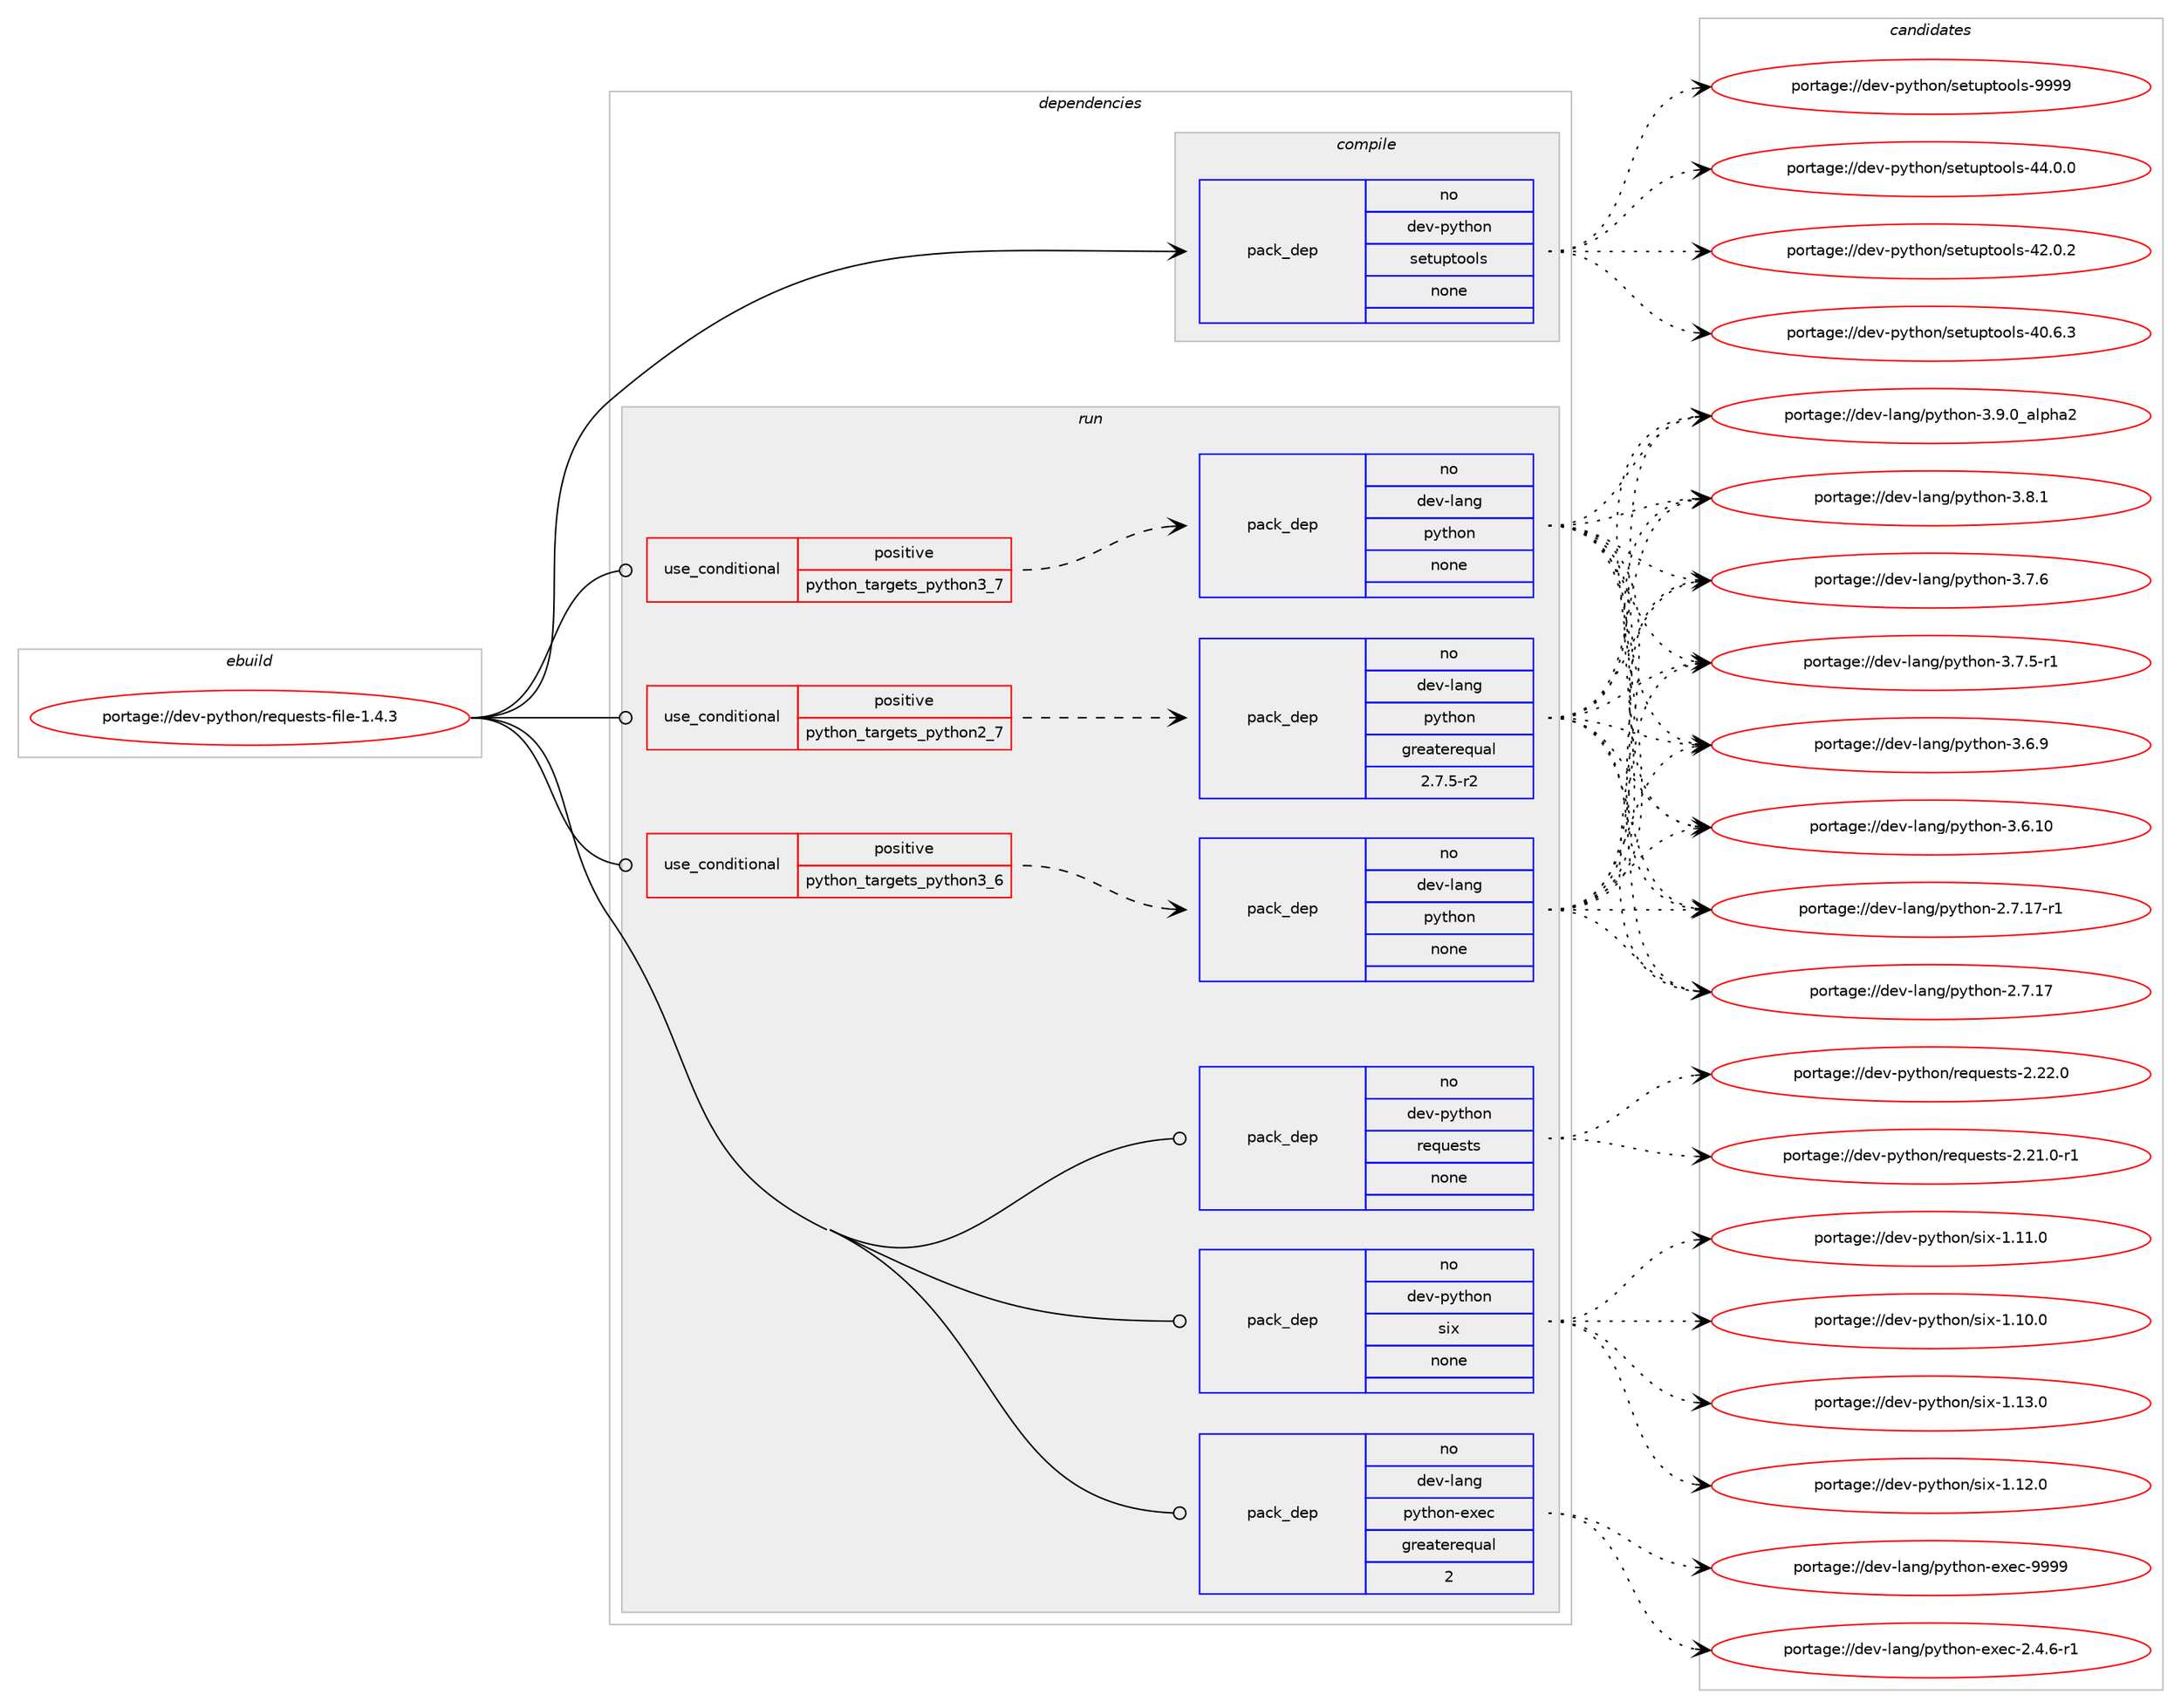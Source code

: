 digraph prolog {

# *************
# Graph options
# *************

newrank=true;
concentrate=true;
compound=true;
graph [rankdir=LR,fontname=Helvetica,fontsize=10,ranksep=1.5];#, ranksep=2.5, nodesep=0.2];
edge  [arrowhead=vee];
node  [fontname=Helvetica,fontsize=10];

# **********
# The ebuild
# **********

subgraph cluster_leftcol {
color=gray;
label=<<i>ebuild</i>>;
id [label="portage://dev-python/requests-file-1.4.3", color=red, width=4, href="../dev-python/requests-file-1.4.3.svg"];
}

# ****************
# The dependencies
# ****************

subgraph cluster_midcol {
color=gray;
label=<<i>dependencies</i>>;
subgraph cluster_compile {
fillcolor="#eeeeee";
style=filled;
label=<<i>compile</i>>;
subgraph pack316584 {
dependency428237 [label=<<TABLE BORDER="0" CELLBORDER="1" CELLSPACING="0" CELLPADDING="4" WIDTH="220"><TR><TD ROWSPAN="6" CELLPADDING="30">pack_dep</TD></TR><TR><TD WIDTH="110">no</TD></TR><TR><TD>dev-python</TD></TR><TR><TD>setuptools</TD></TR><TR><TD>none</TD></TR><TR><TD></TD></TR></TABLE>>, shape=none, color=blue];
}
id:e -> dependency428237:w [weight=20,style="solid",arrowhead="vee"];
}
subgraph cluster_compileandrun {
fillcolor="#eeeeee";
style=filled;
label=<<i>compile and run</i>>;
}
subgraph cluster_run {
fillcolor="#eeeeee";
style=filled;
label=<<i>run</i>>;
subgraph cond106753 {
dependency428238 [label=<<TABLE BORDER="0" CELLBORDER="1" CELLSPACING="0" CELLPADDING="4"><TR><TD ROWSPAN="3" CELLPADDING="10">use_conditional</TD></TR><TR><TD>positive</TD></TR><TR><TD>python_targets_python2_7</TD></TR></TABLE>>, shape=none, color=red];
subgraph pack316585 {
dependency428239 [label=<<TABLE BORDER="0" CELLBORDER="1" CELLSPACING="0" CELLPADDING="4" WIDTH="220"><TR><TD ROWSPAN="6" CELLPADDING="30">pack_dep</TD></TR><TR><TD WIDTH="110">no</TD></TR><TR><TD>dev-lang</TD></TR><TR><TD>python</TD></TR><TR><TD>greaterequal</TD></TR><TR><TD>2.7.5-r2</TD></TR></TABLE>>, shape=none, color=blue];
}
dependency428238:e -> dependency428239:w [weight=20,style="dashed",arrowhead="vee"];
}
id:e -> dependency428238:w [weight=20,style="solid",arrowhead="odot"];
subgraph cond106754 {
dependency428240 [label=<<TABLE BORDER="0" CELLBORDER="1" CELLSPACING="0" CELLPADDING="4"><TR><TD ROWSPAN="3" CELLPADDING="10">use_conditional</TD></TR><TR><TD>positive</TD></TR><TR><TD>python_targets_python3_6</TD></TR></TABLE>>, shape=none, color=red];
subgraph pack316586 {
dependency428241 [label=<<TABLE BORDER="0" CELLBORDER="1" CELLSPACING="0" CELLPADDING="4" WIDTH="220"><TR><TD ROWSPAN="6" CELLPADDING="30">pack_dep</TD></TR><TR><TD WIDTH="110">no</TD></TR><TR><TD>dev-lang</TD></TR><TR><TD>python</TD></TR><TR><TD>none</TD></TR><TR><TD></TD></TR></TABLE>>, shape=none, color=blue];
}
dependency428240:e -> dependency428241:w [weight=20,style="dashed",arrowhead="vee"];
}
id:e -> dependency428240:w [weight=20,style="solid",arrowhead="odot"];
subgraph cond106755 {
dependency428242 [label=<<TABLE BORDER="0" CELLBORDER="1" CELLSPACING="0" CELLPADDING="4"><TR><TD ROWSPAN="3" CELLPADDING="10">use_conditional</TD></TR><TR><TD>positive</TD></TR><TR><TD>python_targets_python3_7</TD></TR></TABLE>>, shape=none, color=red];
subgraph pack316587 {
dependency428243 [label=<<TABLE BORDER="0" CELLBORDER="1" CELLSPACING="0" CELLPADDING="4" WIDTH="220"><TR><TD ROWSPAN="6" CELLPADDING="30">pack_dep</TD></TR><TR><TD WIDTH="110">no</TD></TR><TR><TD>dev-lang</TD></TR><TR><TD>python</TD></TR><TR><TD>none</TD></TR><TR><TD></TD></TR></TABLE>>, shape=none, color=blue];
}
dependency428242:e -> dependency428243:w [weight=20,style="dashed",arrowhead="vee"];
}
id:e -> dependency428242:w [weight=20,style="solid",arrowhead="odot"];
subgraph pack316588 {
dependency428244 [label=<<TABLE BORDER="0" CELLBORDER="1" CELLSPACING="0" CELLPADDING="4" WIDTH="220"><TR><TD ROWSPAN="6" CELLPADDING="30">pack_dep</TD></TR><TR><TD WIDTH="110">no</TD></TR><TR><TD>dev-lang</TD></TR><TR><TD>python-exec</TD></TR><TR><TD>greaterequal</TD></TR><TR><TD>2</TD></TR></TABLE>>, shape=none, color=blue];
}
id:e -> dependency428244:w [weight=20,style="solid",arrowhead="odot"];
subgraph pack316589 {
dependency428245 [label=<<TABLE BORDER="0" CELLBORDER="1" CELLSPACING="0" CELLPADDING="4" WIDTH="220"><TR><TD ROWSPAN="6" CELLPADDING="30">pack_dep</TD></TR><TR><TD WIDTH="110">no</TD></TR><TR><TD>dev-python</TD></TR><TR><TD>requests</TD></TR><TR><TD>none</TD></TR><TR><TD></TD></TR></TABLE>>, shape=none, color=blue];
}
id:e -> dependency428245:w [weight=20,style="solid",arrowhead="odot"];
subgraph pack316590 {
dependency428246 [label=<<TABLE BORDER="0" CELLBORDER="1" CELLSPACING="0" CELLPADDING="4" WIDTH="220"><TR><TD ROWSPAN="6" CELLPADDING="30">pack_dep</TD></TR><TR><TD WIDTH="110">no</TD></TR><TR><TD>dev-python</TD></TR><TR><TD>six</TD></TR><TR><TD>none</TD></TR><TR><TD></TD></TR></TABLE>>, shape=none, color=blue];
}
id:e -> dependency428246:w [weight=20,style="solid",arrowhead="odot"];
}
}

# **************
# The candidates
# **************

subgraph cluster_choices {
rank=same;
color=gray;
label=<<i>candidates</i>>;

subgraph choice316584 {
color=black;
nodesep=1;
choice10010111845112121116104111110471151011161171121161111111081154557575757 [label="portage://dev-python/setuptools-9999", color=red, width=4,href="../dev-python/setuptools-9999.svg"];
choice100101118451121211161041111104711510111611711211611111110811545525246484648 [label="portage://dev-python/setuptools-44.0.0", color=red, width=4,href="../dev-python/setuptools-44.0.0.svg"];
choice100101118451121211161041111104711510111611711211611111110811545525046484650 [label="portage://dev-python/setuptools-42.0.2", color=red, width=4,href="../dev-python/setuptools-42.0.2.svg"];
choice100101118451121211161041111104711510111611711211611111110811545524846544651 [label="portage://dev-python/setuptools-40.6.3", color=red, width=4,href="../dev-python/setuptools-40.6.3.svg"];
dependency428237:e -> choice10010111845112121116104111110471151011161171121161111111081154557575757:w [style=dotted,weight="100"];
dependency428237:e -> choice100101118451121211161041111104711510111611711211611111110811545525246484648:w [style=dotted,weight="100"];
dependency428237:e -> choice100101118451121211161041111104711510111611711211611111110811545525046484650:w [style=dotted,weight="100"];
dependency428237:e -> choice100101118451121211161041111104711510111611711211611111110811545524846544651:w [style=dotted,weight="100"];
}
subgraph choice316585 {
color=black;
nodesep=1;
choice10010111845108971101034711212111610411111045514657464895971081121049750 [label="portage://dev-lang/python-3.9.0_alpha2", color=red, width=4,href="../dev-lang/python-3.9.0_alpha2.svg"];
choice100101118451089711010347112121116104111110455146564649 [label="portage://dev-lang/python-3.8.1", color=red, width=4,href="../dev-lang/python-3.8.1.svg"];
choice100101118451089711010347112121116104111110455146554654 [label="portage://dev-lang/python-3.7.6", color=red, width=4,href="../dev-lang/python-3.7.6.svg"];
choice1001011184510897110103471121211161041111104551465546534511449 [label="portage://dev-lang/python-3.7.5-r1", color=red, width=4,href="../dev-lang/python-3.7.5-r1.svg"];
choice100101118451089711010347112121116104111110455146544657 [label="portage://dev-lang/python-3.6.9", color=red, width=4,href="../dev-lang/python-3.6.9.svg"];
choice10010111845108971101034711212111610411111045514654464948 [label="portage://dev-lang/python-3.6.10", color=red, width=4,href="../dev-lang/python-3.6.10.svg"];
choice100101118451089711010347112121116104111110455046554649554511449 [label="portage://dev-lang/python-2.7.17-r1", color=red, width=4,href="../dev-lang/python-2.7.17-r1.svg"];
choice10010111845108971101034711212111610411111045504655464955 [label="portage://dev-lang/python-2.7.17", color=red, width=4,href="../dev-lang/python-2.7.17.svg"];
dependency428239:e -> choice10010111845108971101034711212111610411111045514657464895971081121049750:w [style=dotted,weight="100"];
dependency428239:e -> choice100101118451089711010347112121116104111110455146564649:w [style=dotted,weight="100"];
dependency428239:e -> choice100101118451089711010347112121116104111110455146554654:w [style=dotted,weight="100"];
dependency428239:e -> choice1001011184510897110103471121211161041111104551465546534511449:w [style=dotted,weight="100"];
dependency428239:e -> choice100101118451089711010347112121116104111110455146544657:w [style=dotted,weight="100"];
dependency428239:e -> choice10010111845108971101034711212111610411111045514654464948:w [style=dotted,weight="100"];
dependency428239:e -> choice100101118451089711010347112121116104111110455046554649554511449:w [style=dotted,weight="100"];
dependency428239:e -> choice10010111845108971101034711212111610411111045504655464955:w [style=dotted,weight="100"];
}
subgraph choice316586 {
color=black;
nodesep=1;
choice10010111845108971101034711212111610411111045514657464895971081121049750 [label="portage://dev-lang/python-3.9.0_alpha2", color=red, width=4,href="../dev-lang/python-3.9.0_alpha2.svg"];
choice100101118451089711010347112121116104111110455146564649 [label="portage://dev-lang/python-3.8.1", color=red, width=4,href="../dev-lang/python-3.8.1.svg"];
choice100101118451089711010347112121116104111110455146554654 [label="portage://dev-lang/python-3.7.6", color=red, width=4,href="../dev-lang/python-3.7.6.svg"];
choice1001011184510897110103471121211161041111104551465546534511449 [label="portage://dev-lang/python-3.7.5-r1", color=red, width=4,href="../dev-lang/python-3.7.5-r1.svg"];
choice100101118451089711010347112121116104111110455146544657 [label="portage://dev-lang/python-3.6.9", color=red, width=4,href="../dev-lang/python-3.6.9.svg"];
choice10010111845108971101034711212111610411111045514654464948 [label="portage://dev-lang/python-3.6.10", color=red, width=4,href="../dev-lang/python-3.6.10.svg"];
choice100101118451089711010347112121116104111110455046554649554511449 [label="portage://dev-lang/python-2.7.17-r1", color=red, width=4,href="../dev-lang/python-2.7.17-r1.svg"];
choice10010111845108971101034711212111610411111045504655464955 [label="portage://dev-lang/python-2.7.17", color=red, width=4,href="../dev-lang/python-2.7.17.svg"];
dependency428241:e -> choice10010111845108971101034711212111610411111045514657464895971081121049750:w [style=dotted,weight="100"];
dependency428241:e -> choice100101118451089711010347112121116104111110455146564649:w [style=dotted,weight="100"];
dependency428241:e -> choice100101118451089711010347112121116104111110455146554654:w [style=dotted,weight="100"];
dependency428241:e -> choice1001011184510897110103471121211161041111104551465546534511449:w [style=dotted,weight="100"];
dependency428241:e -> choice100101118451089711010347112121116104111110455146544657:w [style=dotted,weight="100"];
dependency428241:e -> choice10010111845108971101034711212111610411111045514654464948:w [style=dotted,weight="100"];
dependency428241:e -> choice100101118451089711010347112121116104111110455046554649554511449:w [style=dotted,weight="100"];
dependency428241:e -> choice10010111845108971101034711212111610411111045504655464955:w [style=dotted,weight="100"];
}
subgraph choice316587 {
color=black;
nodesep=1;
choice10010111845108971101034711212111610411111045514657464895971081121049750 [label="portage://dev-lang/python-3.9.0_alpha2", color=red, width=4,href="../dev-lang/python-3.9.0_alpha2.svg"];
choice100101118451089711010347112121116104111110455146564649 [label="portage://dev-lang/python-3.8.1", color=red, width=4,href="../dev-lang/python-3.8.1.svg"];
choice100101118451089711010347112121116104111110455146554654 [label="portage://dev-lang/python-3.7.6", color=red, width=4,href="../dev-lang/python-3.7.6.svg"];
choice1001011184510897110103471121211161041111104551465546534511449 [label="portage://dev-lang/python-3.7.5-r1", color=red, width=4,href="../dev-lang/python-3.7.5-r1.svg"];
choice100101118451089711010347112121116104111110455146544657 [label="portage://dev-lang/python-3.6.9", color=red, width=4,href="../dev-lang/python-3.6.9.svg"];
choice10010111845108971101034711212111610411111045514654464948 [label="portage://dev-lang/python-3.6.10", color=red, width=4,href="../dev-lang/python-3.6.10.svg"];
choice100101118451089711010347112121116104111110455046554649554511449 [label="portage://dev-lang/python-2.7.17-r1", color=red, width=4,href="../dev-lang/python-2.7.17-r1.svg"];
choice10010111845108971101034711212111610411111045504655464955 [label="portage://dev-lang/python-2.7.17", color=red, width=4,href="../dev-lang/python-2.7.17.svg"];
dependency428243:e -> choice10010111845108971101034711212111610411111045514657464895971081121049750:w [style=dotted,weight="100"];
dependency428243:e -> choice100101118451089711010347112121116104111110455146564649:w [style=dotted,weight="100"];
dependency428243:e -> choice100101118451089711010347112121116104111110455146554654:w [style=dotted,weight="100"];
dependency428243:e -> choice1001011184510897110103471121211161041111104551465546534511449:w [style=dotted,weight="100"];
dependency428243:e -> choice100101118451089711010347112121116104111110455146544657:w [style=dotted,weight="100"];
dependency428243:e -> choice10010111845108971101034711212111610411111045514654464948:w [style=dotted,weight="100"];
dependency428243:e -> choice100101118451089711010347112121116104111110455046554649554511449:w [style=dotted,weight="100"];
dependency428243:e -> choice10010111845108971101034711212111610411111045504655464955:w [style=dotted,weight="100"];
}
subgraph choice316588 {
color=black;
nodesep=1;
choice10010111845108971101034711212111610411111045101120101994557575757 [label="portage://dev-lang/python-exec-9999", color=red, width=4,href="../dev-lang/python-exec-9999.svg"];
choice10010111845108971101034711212111610411111045101120101994550465246544511449 [label="portage://dev-lang/python-exec-2.4.6-r1", color=red, width=4,href="../dev-lang/python-exec-2.4.6-r1.svg"];
dependency428244:e -> choice10010111845108971101034711212111610411111045101120101994557575757:w [style=dotted,weight="100"];
dependency428244:e -> choice10010111845108971101034711212111610411111045101120101994550465246544511449:w [style=dotted,weight="100"];
}
subgraph choice316589 {
color=black;
nodesep=1;
choice100101118451121211161041111104711410111311710111511611545504650504648 [label="portage://dev-python/requests-2.22.0", color=red, width=4,href="../dev-python/requests-2.22.0.svg"];
choice1001011184511212111610411111047114101113117101115116115455046504946484511449 [label="portage://dev-python/requests-2.21.0-r1", color=red, width=4,href="../dev-python/requests-2.21.0-r1.svg"];
dependency428245:e -> choice100101118451121211161041111104711410111311710111511611545504650504648:w [style=dotted,weight="100"];
dependency428245:e -> choice1001011184511212111610411111047114101113117101115116115455046504946484511449:w [style=dotted,weight="100"];
}
subgraph choice316590 {
color=black;
nodesep=1;
choice100101118451121211161041111104711510512045494649514648 [label="portage://dev-python/six-1.13.0", color=red, width=4,href="../dev-python/six-1.13.0.svg"];
choice100101118451121211161041111104711510512045494649504648 [label="portage://dev-python/six-1.12.0", color=red, width=4,href="../dev-python/six-1.12.0.svg"];
choice100101118451121211161041111104711510512045494649494648 [label="portage://dev-python/six-1.11.0", color=red, width=4,href="../dev-python/six-1.11.0.svg"];
choice100101118451121211161041111104711510512045494649484648 [label="portage://dev-python/six-1.10.0", color=red, width=4,href="../dev-python/six-1.10.0.svg"];
dependency428246:e -> choice100101118451121211161041111104711510512045494649514648:w [style=dotted,weight="100"];
dependency428246:e -> choice100101118451121211161041111104711510512045494649504648:w [style=dotted,weight="100"];
dependency428246:e -> choice100101118451121211161041111104711510512045494649494648:w [style=dotted,weight="100"];
dependency428246:e -> choice100101118451121211161041111104711510512045494649484648:w [style=dotted,weight="100"];
}
}

}
